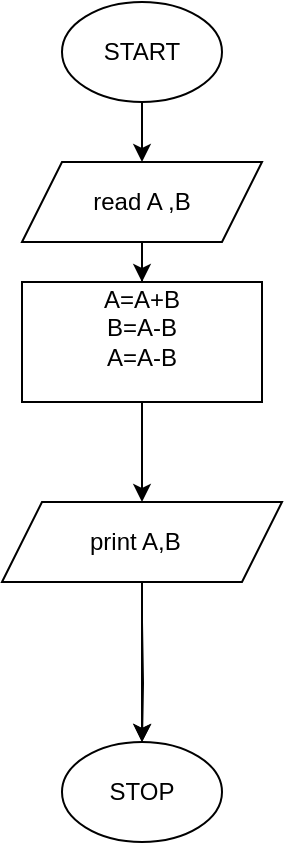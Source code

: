 <mxfile version="13.9.9" type="device"><diagram id="C5RBs43oDa-KdzZeNtuy" name="Page-1"><mxGraphModel dx="766" dy="526" grid="1" gridSize="10" guides="1" tooltips="1" connect="1" arrows="1" fold="1" page="1" pageScale="1" pageWidth="827" pageHeight="1169" math="0" shadow="0"><root><mxCell id="WIyWlLk6GJQsqaUBKTNV-0"/><mxCell id="WIyWlLk6GJQsqaUBKTNV-1" parent="WIyWlLk6GJQsqaUBKTNV-0"/><mxCell id="XybZQzhEDO02MoF2mFJA-4" style="edgeStyle=orthogonalEdgeStyle;rounded=0;orthogonalLoop=1;jettySize=auto;html=1;entryX=0.5;entryY=0;entryDx=0;entryDy=0;" edge="1" parent="WIyWlLk6GJQsqaUBKTNV-1" target="XybZQzhEDO02MoF2mFJA-7"><mxGeometry relative="1" as="geometry"><mxPoint x="220" y="330" as="sourcePoint"/></mxGeometry></mxCell><mxCell id="XybZQzhEDO02MoF2mFJA-5" style="edgeStyle=orthogonalEdgeStyle;rounded=0;orthogonalLoop=1;jettySize=auto;html=1;entryX=0.5;entryY=0;entryDx=0;entryDy=0;" edge="1" parent="WIyWlLk6GJQsqaUBKTNV-1" source="XybZQzhEDO02MoF2mFJA-6"><mxGeometry relative="1" as="geometry"><mxPoint x="220" y="100" as="targetPoint"/></mxGeometry></mxCell><mxCell id="XybZQzhEDO02MoF2mFJA-6" value="START" style="ellipse;whiteSpace=wrap;html=1;" vertex="1" parent="WIyWlLk6GJQsqaUBKTNV-1"><mxGeometry x="180" y="20" width="80" height="50" as="geometry"/></mxCell><mxCell id="XybZQzhEDO02MoF2mFJA-7" value="STOP" style="ellipse;whiteSpace=wrap;html=1;" vertex="1" parent="WIyWlLk6GJQsqaUBKTNV-1"><mxGeometry x="180" y="390" width="80" height="50" as="geometry"/></mxCell><mxCell id="XybZQzhEDO02MoF2mFJA-8" style="edgeStyle=orthogonalEdgeStyle;rounded=0;orthogonalLoop=1;jettySize=auto;html=1;entryX=0.5;entryY=0;entryDx=0;entryDy=0;" edge="1" parent="WIyWlLk6GJQsqaUBKTNV-1" source="XybZQzhEDO02MoF2mFJA-9" target="XybZQzhEDO02MoF2mFJA-13"><mxGeometry relative="1" as="geometry"/></mxCell><mxCell id="XybZQzhEDO02MoF2mFJA-9" value="&lt;span&gt;read A ,B&lt;/span&gt;" style="shape=parallelogram;perimeter=parallelogramPerimeter;whiteSpace=wrap;html=1;fixedSize=1;" vertex="1" parent="WIyWlLk6GJQsqaUBKTNV-1"><mxGeometry x="160" y="100" width="120" height="40" as="geometry"/></mxCell><mxCell id="XybZQzhEDO02MoF2mFJA-18" style="edgeStyle=orthogonalEdgeStyle;rounded=0;orthogonalLoop=1;jettySize=auto;html=1;exitX=0.5;exitY=1;exitDx=0;exitDy=0;" edge="1" parent="WIyWlLk6GJQsqaUBKTNV-1" source="XybZQzhEDO02MoF2mFJA-11"><mxGeometry relative="1" as="geometry"><mxPoint x="220" y="390" as="targetPoint"/></mxGeometry></mxCell><mxCell id="XybZQzhEDO02MoF2mFJA-11" value="&lt;span&gt;print A,B&amp;nbsp;&amp;nbsp;&lt;/span&gt;" style="shape=parallelogram;perimeter=parallelogramPerimeter;whiteSpace=wrap;html=1;fixedSize=1;" vertex="1" parent="WIyWlLk6GJQsqaUBKTNV-1"><mxGeometry x="150" y="270" width="140" height="40" as="geometry"/></mxCell><mxCell id="XybZQzhEDO02MoF2mFJA-12" style="edgeStyle=orthogonalEdgeStyle;rounded=0;orthogonalLoop=1;jettySize=auto;html=1;exitX=0.5;exitY=1;exitDx=0;exitDy=0;" edge="1" parent="WIyWlLk6GJQsqaUBKTNV-1" source="XybZQzhEDO02MoF2mFJA-13"><mxGeometry relative="1" as="geometry"><mxPoint x="220" y="210" as="targetPoint"/></mxGeometry></mxCell><mxCell id="XybZQzhEDO02MoF2mFJA-17" style="edgeStyle=orthogonalEdgeStyle;rounded=0;orthogonalLoop=1;jettySize=auto;html=1;exitX=0.5;exitY=1;exitDx=0;exitDy=0;entryX=0.5;entryY=0;entryDx=0;entryDy=0;" edge="1" parent="WIyWlLk6GJQsqaUBKTNV-1" source="XybZQzhEDO02MoF2mFJA-13" target="XybZQzhEDO02MoF2mFJA-11"><mxGeometry relative="1" as="geometry"/></mxCell><mxCell id="XybZQzhEDO02MoF2mFJA-13" value="&lt;span&gt;A=A+B&lt;br&gt;B=A-B&lt;br&gt;A=A-B&lt;br&gt;&lt;br&gt;&lt;/span&gt;" style="rounded=0;whiteSpace=wrap;html=1;" vertex="1" parent="WIyWlLk6GJQsqaUBKTNV-1"><mxGeometry x="160" y="160" width="120" height="60" as="geometry"/></mxCell></root></mxGraphModel></diagram></mxfile>